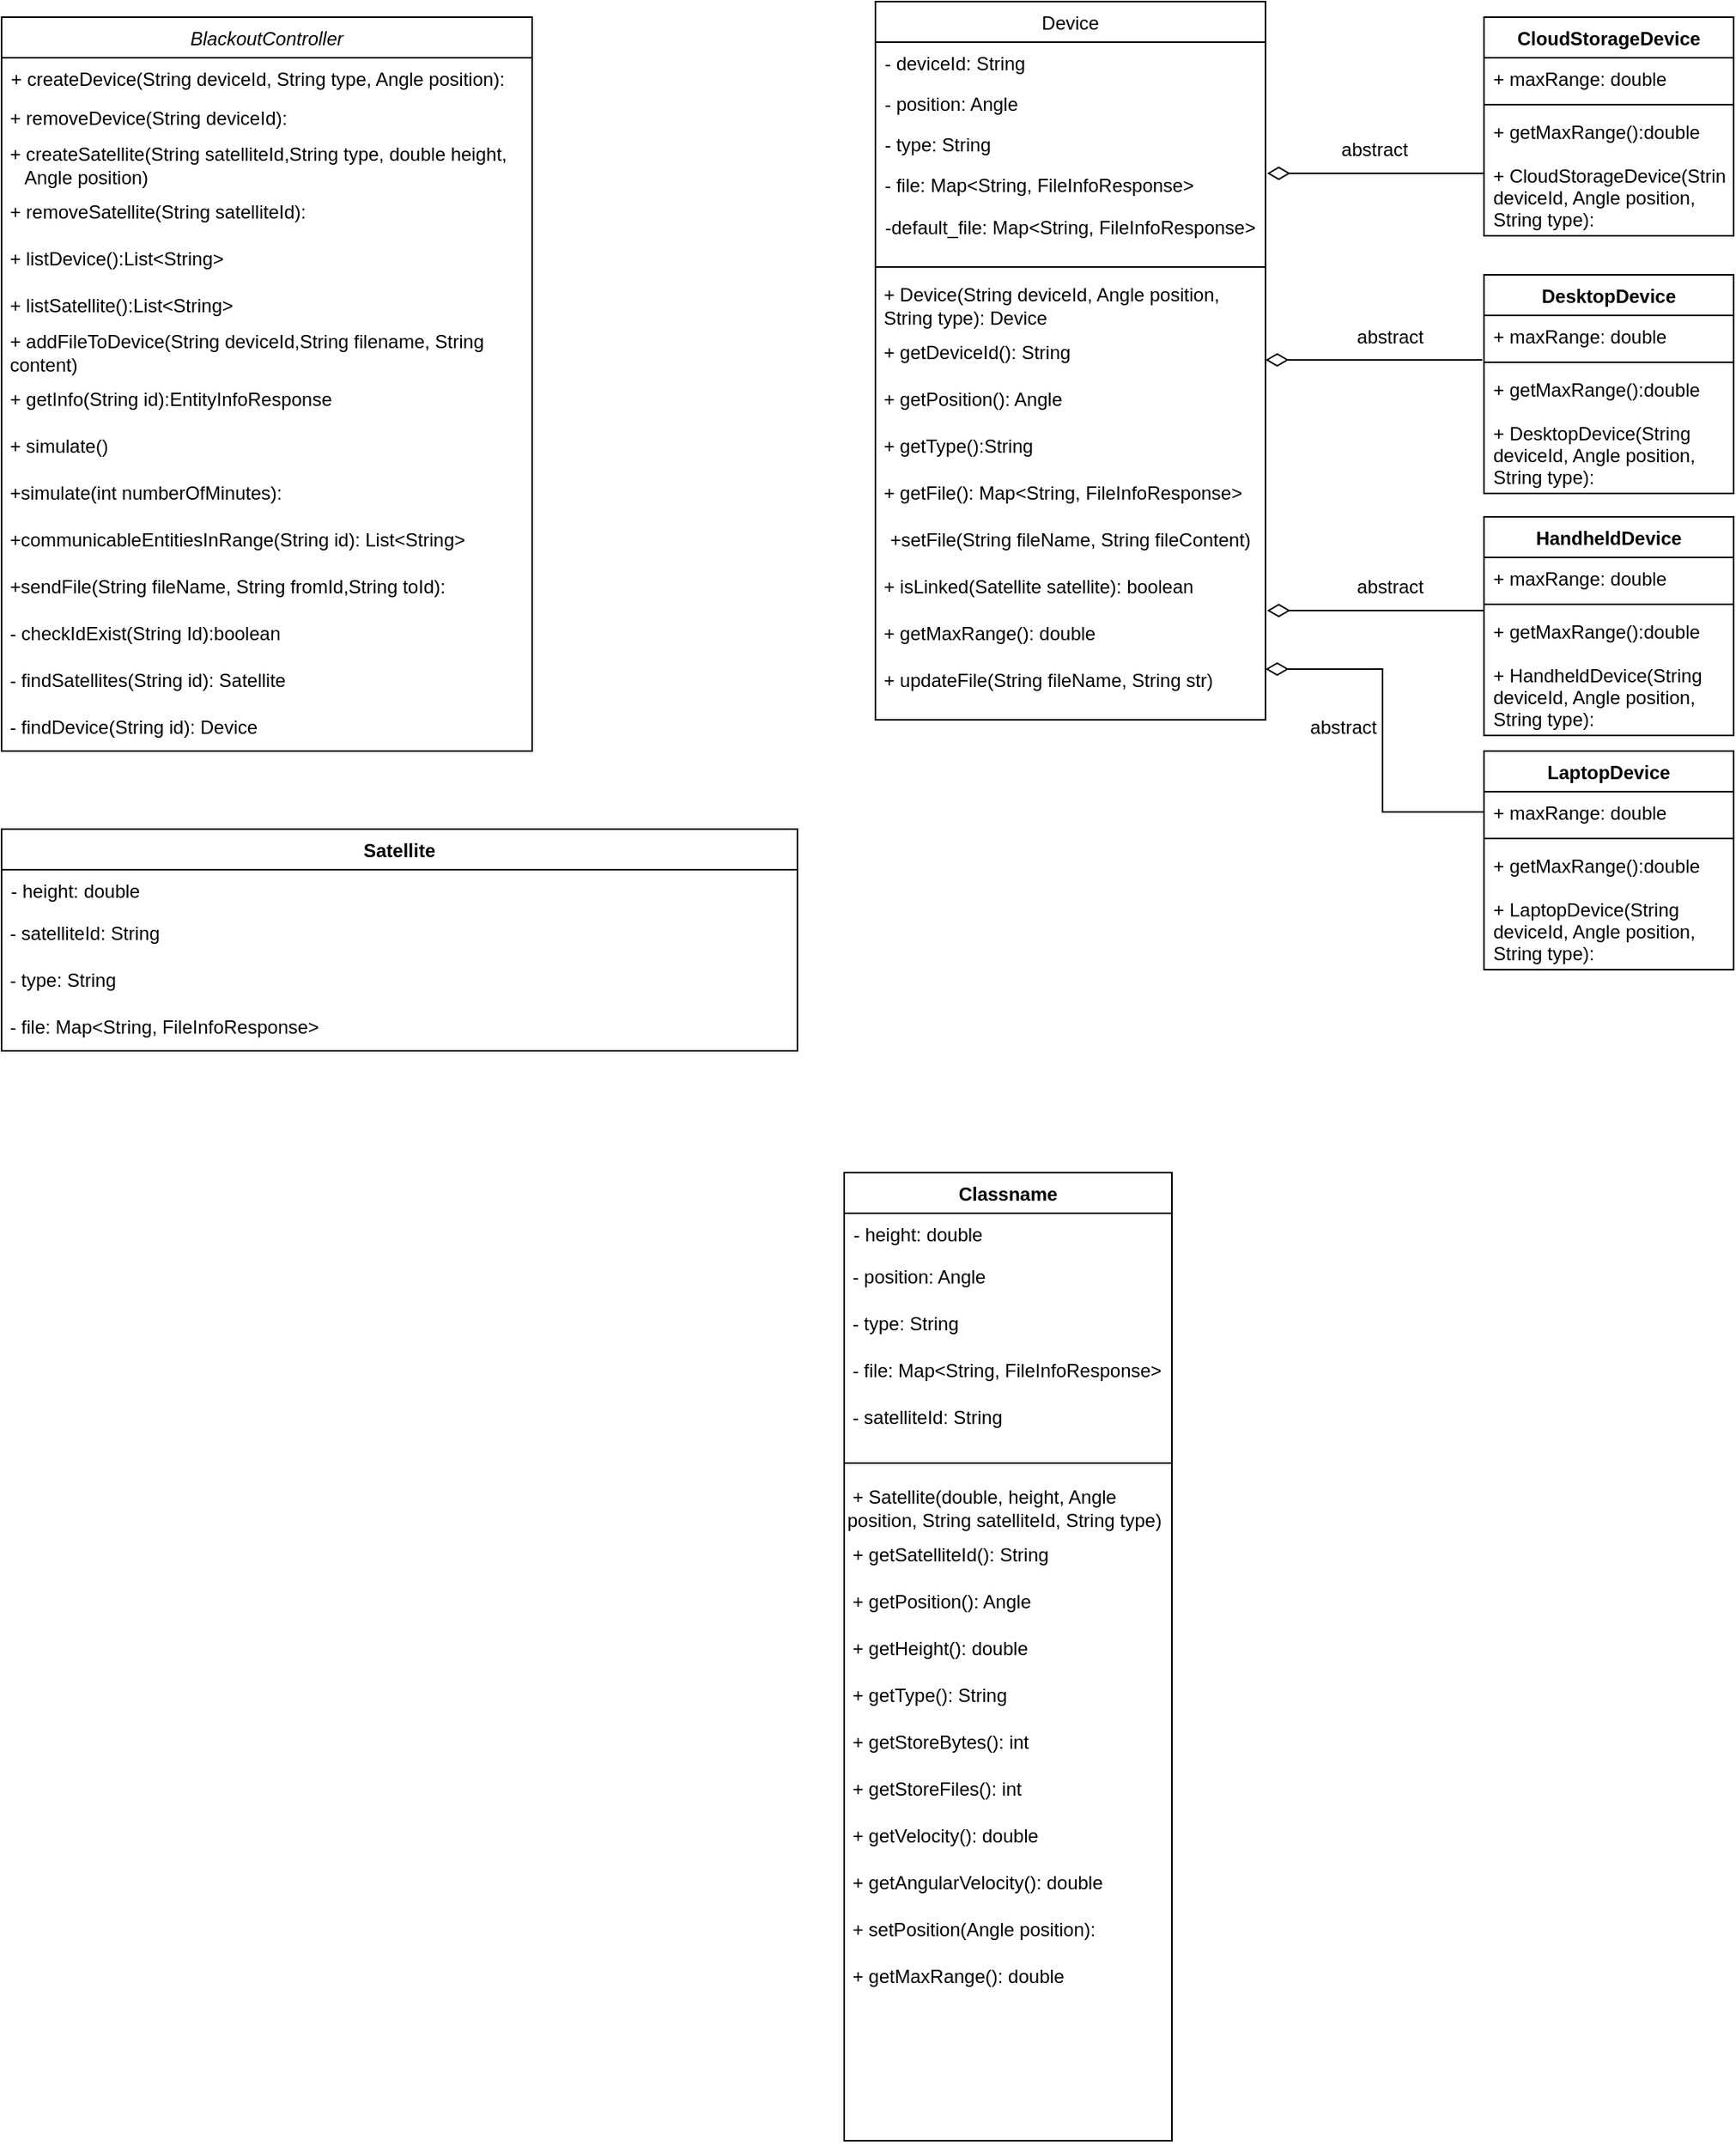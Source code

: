 <mxfile version="15.4.3" type="github">
  <diagram id="C5RBs43oDa-KdzZeNtuy" name="Page-1">
    <mxGraphModel dx="460" dy="792" grid="1" gridSize="10" guides="1" tooltips="1" connect="1" arrows="1" fold="1" page="1" pageScale="1" pageWidth="827" pageHeight="1169" math="0" shadow="0">
      <root>
        <mxCell id="WIyWlLk6GJQsqaUBKTNV-0" />
        <mxCell id="WIyWlLk6GJQsqaUBKTNV-1" parent="WIyWlLk6GJQsqaUBKTNV-0" />
        <mxCell id="zkfFHV4jXpPFQw0GAbJ--0" value="BlackoutController" style="swimlane;fontStyle=2;align=center;verticalAlign=top;childLayout=stackLayout;horizontal=1;startSize=26;horizontalStack=0;resizeParent=1;resizeLast=0;collapsible=1;marginBottom=0;rounded=0;shadow=0;strokeWidth=1;" parent="WIyWlLk6GJQsqaUBKTNV-1" vertex="1">
          <mxGeometry x="30" y="10" width="340" height="470" as="geometry">
            <mxRectangle x="230" y="140" width="160" height="26" as="alternateBounds" />
          </mxGeometry>
        </mxCell>
        <mxCell id="zkfFHV4jXpPFQw0GAbJ--2" value="+ createDevice(String deviceId, String type, Angle position):" style="text;align=left;verticalAlign=top;spacingLeft=4;spacingRight=4;overflow=hidden;rotatable=0;points=[[0,0.5],[1,0.5]];portConstraint=eastwest;rounded=0;shadow=0;html=0;" parent="zkfFHV4jXpPFQw0GAbJ--0" vertex="1">
          <mxGeometry y="26" width="340" height="24" as="geometry" />
        </mxCell>
        <mxCell id="e4m-j2ss9lmUibt1OsKQ-3" value="&amp;nbsp;+ removeDevice(String deviceId):" style="text;html=1;strokeColor=none;fillColor=none;align=left;verticalAlign=middle;whiteSpace=wrap;rounded=0;" vertex="1" parent="zkfFHV4jXpPFQw0GAbJ--0">
          <mxGeometry y="50" width="340" height="30" as="geometry" />
        </mxCell>
        <mxCell id="e4m-j2ss9lmUibt1OsKQ-4" value="&amp;nbsp;+ createSatellite(String satelliteId,String type, double height,&lt;br&gt;&amp;nbsp; &amp;nbsp; Angle position)" style="text;html=1;strokeColor=none;fillColor=none;align=left;verticalAlign=middle;whiteSpace=wrap;rounded=0;" vertex="1" parent="zkfFHV4jXpPFQw0GAbJ--0">
          <mxGeometry y="80" width="340" height="30" as="geometry" />
        </mxCell>
        <mxCell id="e4m-j2ss9lmUibt1OsKQ-5" value="&amp;nbsp;+ removeSatellite(String satelliteId):" style="text;html=1;strokeColor=none;fillColor=none;align=left;verticalAlign=middle;whiteSpace=wrap;rounded=0;" vertex="1" parent="zkfFHV4jXpPFQw0GAbJ--0">
          <mxGeometry y="110" width="340" height="30" as="geometry" />
        </mxCell>
        <mxCell id="e4m-j2ss9lmUibt1OsKQ-6" value="&amp;nbsp;+ listDevice():List&amp;lt;String&amp;gt;" style="text;html=1;strokeColor=none;fillColor=none;align=left;verticalAlign=middle;whiteSpace=wrap;rounded=0;" vertex="1" parent="zkfFHV4jXpPFQw0GAbJ--0">
          <mxGeometry y="140" width="340" height="30" as="geometry" />
        </mxCell>
        <mxCell id="e4m-j2ss9lmUibt1OsKQ-7" value="&amp;nbsp;+ listSatellite():List&amp;lt;String&amp;gt;" style="text;html=1;strokeColor=none;fillColor=none;align=left;verticalAlign=middle;whiteSpace=wrap;rounded=0;" vertex="1" parent="zkfFHV4jXpPFQw0GAbJ--0">
          <mxGeometry y="170" width="340" height="30" as="geometry" />
        </mxCell>
        <mxCell id="e4m-j2ss9lmUibt1OsKQ-8" value="&amp;nbsp;+ addFileToDevice(String deviceId,String filename, String&amp;nbsp; &amp;nbsp; &amp;nbsp; &amp;nbsp; &amp;nbsp;content)" style="text;html=1;strokeColor=none;fillColor=none;align=left;verticalAlign=middle;whiteSpace=wrap;rounded=0;" vertex="1" parent="zkfFHV4jXpPFQw0GAbJ--0">
          <mxGeometry y="200" width="340" height="30" as="geometry" />
        </mxCell>
        <mxCell id="e4m-j2ss9lmUibt1OsKQ-9" value="&amp;nbsp;+ getInfo(String id):EntityInfoResponse" style="text;html=1;strokeColor=none;fillColor=none;align=left;verticalAlign=middle;whiteSpace=wrap;rounded=0;" vertex="1" parent="zkfFHV4jXpPFQw0GAbJ--0">
          <mxGeometry y="230" width="340" height="30" as="geometry" />
        </mxCell>
        <mxCell id="e4m-j2ss9lmUibt1OsKQ-10" value="&amp;nbsp;+ simulate()" style="text;html=1;strokeColor=none;fillColor=none;align=left;verticalAlign=middle;whiteSpace=wrap;rounded=0;" vertex="1" parent="zkfFHV4jXpPFQw0GAbJ--0">
          <mxGeometry y="260" width="340" height="30" as="geometry" />
        </mxCell>
        <mxCell id="e4m-j2ss9lmUibt1OsKQ-11" value="&amp;nbsp;+simulate(int numberOfMinutes):" style="text;html=1;strokeColor=none;fillColor=none;align=left;verticalAlign=middle;whiteSpace=wrap;rounded=0;" vertex="1" parent="zkfFHV4jXpPFQw0GAbJ--0">
          <mxGeometry y="290" width="340" height="30" as="geometry" />
        </mxCell>
        <mxCell id="e4m-j2ss9lmUibt1OsKQ-12" value="&amp;nbsp;+communicableEntitiesInRange(String id): List&amp;lt;String&amp;gt;" style="text;html=1;strokeColor=none;fillColor=none;align=left;verticalAlign=middle;whiteSpace=wrap;rounded=0;" vertex="1" parent="zkfFHV4jXpPFQw0GAbJ--0">
          <mxGeometry y="320" width="340" height="30" as="geometry" />
        </mxCell>
        <mxCell id="e4m-j2ss9lmUibt1OsKQ-13" value="&amp;nbsp;+sendFile(String fileName, String fromId,String toId):" style="text;html=1;strokeColor=none;fillColor=none;align=left;verticalAlign=middle;whiteSpace=wrap;rounded=0;" vertex="1" parent="zkfFHV4jXpPFQw0GAbJ--0">
          <mxGeometry y="350" width="340" height="30" as="geometry" />
        </mxCell>
        <mxCell id="e4m-j2ss9lmUibt1OsKQ-14" value="&amp;nbsp;-&amp;nbsp;checkIdExist(String Id):boolean" style="text;html=1;strokeColor=none;fillColor=none;align=left;verticalAlign=middle;whiteSpace=wrap;rounded=0;" vertex="1" parent="zkfFHV4jXpPFQw0GAbJ--0">
          <mxGeometry y="380" width="340" height="30" as="geometry" />
        </mxCell>
        <mxCell id="e4m-j2ss9lmUibt1OsKQ-15" value="&amp;nbsp;- findSatellites(String id): Satellite" style="text;html=1;strokeColor=none;fillColor=none;align=left;verticalAlign=middle;whiteSpace=wrap;rounded=0;" vertex="1" parent="zkfFHV4jXpPFQw0GAbJ--0">
          <mxGeometry y="410" width="340" height="30" as="geometry" />
        </mxCell>
        <mxCell id="e4m-j2ss9lmUibt1OsKQ-16" value="&amp;nbsp;- findDevice(String id): Device" style="text;html=1;strokeColor=none;fillColor=none;align=left;verticalAlign=middle;whiteSpace=wrap;rounded=0;" vertex="1" parent="zkfFHV4jXpPFQw0GAbJ--0">
          <mxGeometry y="440" width="340" height="30" as="geometry" />
        </mxCell>
        <mxCell id="zkfFHV4jXpPFQw0GAbJ--17" value="Device" style="swimlane;fontStyle=0;align=center;verticalAlign=top;childLayout=stackLayout;horizontal=1;startSize=26;horizontalStack=0;resizeParent=1;resizeLast=0;collapsible=1;marginBottom=0;rounded=0;shadow=0;strokeWidth=1;" parent="WIyWlLk6GJQsqaUBKTNV-1" vertex="1">
          <mxGeometry x="590" width="250" height="460" as="geometry">
            <mxRectangle x="550" y="140" width="160" height="26" as="alternateBounds" />
          </mxGeometry>
        </mxCell>
        <mxCell id="zkfFHV4jXpPFQw0GAbJ--18" value="- deviceId: String" style="text;align=left;verticalAlign=top;spacingLeft=4;spacingRight=4;overflow=hidden;rotatable=0;points=[[0,0.5],[1,0.5]];portConstraint=eastwest;" parent="zkfFHV4jXpPFQw0GAbJ--17" vertex="1">
          <mxGeometry y="26" width="250" height="26" as="geometry" />
        </mxCell>
        <mxCell id="zkfFHV4jXpPFQw0GAbJ--19" value="- position: Angle" style="text;align=left;verticalAlign=top;spacingLeft=4;spacingRight=4;overflow=hidden;rotatable=0;points=[[0,0.5],[1,0.5]];portConstraint=eastwest;rounded=0;shadow=0;html=0;" parent="zkfFHV4jXpPFQw0GAbJ--17" vertex="1">
          <mxGeometry y="52" width="250" height="26" as="geometry" />
        </mxCell>
        <mxCell id="zkfFHV4jXpPFQw0GAbJ--21" value="- type: String" style="text;align=left;verticalAlign=top;spacingLeft=4;spacingRight=4;overflow=hidden;rotatable=0;points=[[0,0.5],[1,0.5]];portConstraint=eastwest;rounded=0;shadow=0;html=0;" parent="zkfFHV4jXpPFQw0GAbJ--17" vertex="1">
          <mxGeometry y="78" width="250" height="26" as="geometry" />
        </mxCell>
        <mxCell id="zkfFHV4jXpPFQw0GAbJ--22" value="- file: Map&lt;String, FileInfoResponse&gt;" style="text;align=left;verticalAlign=top;spacingLeft=4;spacingRight=4;overflow=hidden;rotatable=0;points=[[0,0.5],[1,0.5]];portConstraint=eastwest;rounded=0;shadow=0;html=0;" parent="zkfFHV4jXpPFQw0GAbJ--17" vertex="1">
          <mxGeometry y="104" width="250" height="26" as="geometry" />
        </mxCell>
        <mxCell id="e4m-j2ss9lmUibt1OsKQ-17" value="-default_file: Map&amp;lt;String, FileInfoResponse&amp;gt;" style="text;html=1;strokeColor=none;fillColor=none;align=center;verticalAlign=middle;whiteSpace=wrap;rounded=0;" vertex="1" parent="zkfFHV4jXpPFQw0GAbJ--17">
          <mxGeometry y="130" width="250" height="30" as="geometry" />
        </mxCell>
        <mxCell id="zkfFHV4jXpPFQw0GAbJ--23" value="" style="line;html=1;strokeWidth=1;align=left;verticalAlign=middle;spacingTop=-1;spacingLeft=3;spacingRight=3;rotatable=0;labelPosition=right;points=[];portConstraint=eastwest;" parent="zkfFHV4jXpPFQw0GAbJ--17" vertex="1">
          <mxGeometry y="160" width="250" height="20" as="geometry" />
        </mxCell>
        <mxCell id="e4m-j2ss9lmUibt1OsKQ-18" value="&amp;nbsp;+ Device(String deviceId, Angle position,&amp;nbsp; &amp;nbsp;String type): Device" style="text;html=1;strokeColor=none;fillColor=none;align=left;verticalAlign=middle;whiteSpace=wrap;rounded=0;" vertex="1" parent="zkfFHV4jXpPFQw0GAbJ--17">
          <mxGeometry y="180" width="250" height="30" as="geometry" />
        </mxCell>
        <mxCell id="e4m-j2ss9lmUibt1OsKQ-19" value="&amp;nbsp;+ getDeviceId(): String" style="text;html=1;strokeColor=none;fillColor=none;align=left;verticalAlign=middle;whiteSpace=wrap;rounded=0;" vertex="1" parent="zkfFHV4jXpPFQw0GAbJ--17">
          <mxGeometry y="210" width="250" height="30" as="geometry" />
        </mxCell>
        <mxCell id="e4m-j2ss9lmUibt1OsKQ-20" value="&amp;nbsp;+ getPosition(): Angle" style="text;html=1;strokeColor=none;fillColor=none;align=left;verticalAlign=middle;whiteSpace=wrap;rounded=0;" vertex="1" parent="zkfFHV4jXpPFQw0GAbJ--17">
          <mxGeometry y="240" width="250" height="30" as="geometry" />
        </mxCell>
        <mxCell id="e4m-j2ss9lmUibt1OsKQ-21" value="&amp;nbsp;+ getType():String" style="text;html=1;strokeColor=none;fillColor=none;align=left;verticalAlign=middle;whiteSpace=wrap;rounded=0;" vertex="1" parent="zkfFHV4jXpPFQw0GAbJ--17">
          <mxGeometry y="270" width="250" height="30" as="geometry" />
        </mxCell>
        <mxCell id="e4m-j2ss9lmUibt1OsKQ-22" value="&amp;nbsp;+ getFile(): Map&amp;lt;String, FileInfoResponse&amp;gt;" style="text;html=1;strokeColor=none;fillColor=none;align=left;verticalAlign=middle;whiteSpace=wrap;rounded=0;" vertex="1" parent="zkfFHV4jXpPFQw0GAbJ--17">
          <mxGeometry y="300" width="250" height="30" as="geometry" />
        </mxCell>
        <mxCell id="e4m-j2ss9lmUibt1OsKQ-23" value="+setFile(String fileName, String fileContent)" style="text;html=1;strokeColor=none;fillColor=none;align=center;verticalAlign=middle;whiteSpace=wrap;rounded=0;" vertex="1" parent="zkfFHV4jXpPFQw0GAbJ--17">
          <mxGeometry y="330" width="250" height="30" as="geometry" />
        </mxCell>
        <mxCell id="e4m-j2ss9lmUibt1OsKQ-24" value="&amp;nbsp;+ isLinked(Satellite satellite): boolean" style="text;html=1;strokeColor=none;fillColor=none;align=left;verticalAlign=middle;whiteSpace=wrap;rounded=0;" vertex="1" parent="zkfFHV4jXpPFQw0GAbJ--17">
          <mxGeometry y="360" width="250" height="30" as="geometry" />
        </mxCell>
        <mxCell id="e4m-j2ss9lmUibt1OsKQ-25" value="&amp;nbsp;+ getMaxRange(): double" style="text;html=1;strokeColor=none;fillColor=none;align=left;verticalAlign=middle;whiteSpace=wrap;rounded=0;" vertex="1" parent="zkfFHV4jXpPFQw0GAbJ--17">
          <mxGeometry y="390" width="250" height="30" as="geometry" />
        </mxCell>
        <mxCell id="e4m-j2ss9lmUibt1OsKQ-26" value="&amp;nbsp;+ updateFile(String fileName, String str)" style="text;html=1;strokeColor=none;fillColor=none;align=left;verticalAlign=middle;whiteSpace=wrap;rounded=0;" vertex="1" parent="zkfFHV4jXpPFQw0GAbJ--17">
          <mxGeometry y="420" width="250" height="30" as="geometry" />
        </mxCell>
        <mxCell id="e4m-j2ss9lmUibt1OsKQ-27" value="CloudStorageDevice" style="swimlane;fontStyle=1;align=center;verticalAlign=top;childLayout=stackLayout;horizontal=1;startSize=26;horizontalStack=0;resizeParent=1;resizeParentMax=0;resizeLast=0;collapsible=1;marginBottom=0;" vertex="1" parent="WIyWlLk6GJQsqaUBKTNV-1">
          <mxGeometry x="980" y="10" width="160" height="140" as="geometry" />
        </mxCell>
        <mxCell id="e4m-j2ss9lmUibt1OsKQ-28" value="+ maxRange: double" style="text;strokeColor=none;fillColor=none;align=left;verticalAlign=top;spacingLeft=4;spacingRight=4;overflow=hidden;rotatable=0;points=[[0,0.5],[1,0.5]];portConstraint=eastwest;" vertex="1" parent="e4m-j2ss9lmUibt1OsKQ-27">
          <mxGeometry y="26" width="160" height="26" as="geometry" />
        </mxCell>
        <mxCell id="e4m-j2ss9lmUibt1OsKQ-29" value="" style="line;strokeWidth=1;fillColor=none;align=left;verticalAlign=middle;spacingTop=-1;spacingLeft=3;spacingRight=3;rotatable=0;labelPosition=right;points=[];portConstraint=eastwest;" vertex="1" parent="e4m-j2ss9lmUibt1OsKQ-27">
          <mxGeometry y="52" width="160" height="8" as="geometry" />
        </mxCell>
        <mxCell id="e4m-j2ss9lmUibt1OsKQ-30" value="+ getMaxRange():double&#xa;&#xa;+ CloudStorageDevice(String &#xa;deviceId, Angle position, &#xa;String type): " style="text;strokeColor=none;fillColor=none;align=left;verticalAlign=top;spacingLeft=4;spacingRight=4;overflow=hidden;rotatable=0;points=[[0,0.5],[1,0.5]];portConstraint=eastwest;" vertex="1" parent="e4m-j2ss9lmUibt1OsKQ-27">
          <mxGeometry y="60" width="160" height="80" as="geometry" />
        </mxCell>
        <mxCell id="e4m-j2ss9lmUibt1OsKQ-31" value="DesktopDevice" style="swimlane;fontStyle=1;align=center;verticalAlign=top;childLayout=stackLayout;horizontal=1;startSize=26;horizontalStack=0;resizeParent=1;resizeParentMax=0;resizeLast=0;collapsible=1;marginBottom=0;" vertex="1" parent="WIyWlLk6GJQsqaUBKTNV-1">
          <mxGeometry x="980" y="175" width="160" height="140" as="geometry" />
        </mxCell>
        <mxCell id="e4m-j2ss9lmUibt1OsKQ-32" value="+ maxRange: double" style="text;strokeColor=none;fillColor=none;align=left;verticalAlign=top;spacingLeft=4;spacingRight=4;overflow=hidden;rotatable=0;points=[[0,0.5],[1,0.5]];portConstraint=eastwest;" vertex="1" parent="e4m-j2ss9lmUibt1OsKQ-31">
          <mxGeometry y="26" width="160" height="26" as="geometry" />
        </mxCell>
        <mxCell id="e4m-j2ss9lmUibt1OsKQ-33" value="" style="line;strokeWidth=1;fillColor=none;align=left;verticalAlign=middle;spacingTop=-1;spacingLeft=3;spacingRight=3;rotatable=0;labelPosition=right;points=[];portConstraint=eastwest;" vertex="1" parent="e4m-j2ss9lmUibt1OsKQ-31">
          <mxGeometry y="52" width="160" height="8" as="geometry" />
        </mxCell>
        <mxCell id="e4m-j2ss9lmUibt1OsKQ-34" value="+ getMaxRange():double&#xa;&#xa;+ DesktopDevice(String &#xa;deviceId, Angle position, &#xa;String type): " style="text;strokeColor=none;fillColor=none;align=left;verticalAlign=top;spacingLeft=4;spacingRight=4;overflow=hidden;rotatable=0;points=[[0,0.5],[1,0.5]];portConstraint=eastwest;" vertex="1" parent="e4m-j2ss9lmUibt1OsKQ-31">
          <mxGeometry y="60" width="160" height="80" as="geometry" />
        </mxCell>
        <mxCell id="e4m-j2ss9lmUibt1OsKQ-35" value="HandheldDevice" style="swimlane;fontStyle=1;align=center;verticalAlign=top;childLayout=stackLayout;horizontal=1;startSize=26;horizontalStack=0;resizeParent=1;resizeParentMax=0;resizeLast=0;collapsible=1;marginBottom=0;" vertex="1" parent="WIyWlLk6GJQsqaUBKTNV-1">
          <mxGeometry x="980" y="330" width="160" height="140" as="geometry" />
        </mxCell>
        <mxCell id="e4m-j2ss9lmUibt1OsKQ-36" value="+ maxRange: double" style="text;strokeColor=none;fillColor=none;align=left;verticalAlign=top;spacingLeft=4;spacingRight=4;overflow=hidden;rotatable=0;points=[[0,0.5],[1,0.5]];portConstraint=eastwest;" vertex="1" parent="e4m-j2ss9lmUibt1OsKQ-35">
          <mxGeometry y="26" width="160" height="26" as="geometry" />
        </mxCell>
        <mxCell id="e4m-j2ss9lmUibt1OsKQ-37" value="" style="line;strokeWidth=1;fillColor=none;align=left;verticalAlign=middle;spacingTop=-1;spacingLeft=3;spacingRight=3;rotatable=0;labelPosition=right;points=[];portConstraint=eastwest;" vertex="1" parent="e4m-j2ss9lmUibt1OsKQ-35">
          <mxGeometry y="52" width="160" height="8" as="geometry" />
        </mxCell>
        <mxCell id="e4m-j2ss9lmUibt1OsKQ-38" value="+ getMaxRange():double&#xa;&#xa;+ HandheldDevice(String &#xa;deviceId, Angle position, &#xa;String type): " style="text;strokeColor=none;fillColor=none;align=left;verticalAlign=top;spacingLeft=4;spacingRight=4;overflow=hidden;rotatable=0;points=[[0,0.5],[1,0.5]];portConstraint=eastwest;" vertex="1" parent="e4m-j2ss9lmUibt1OsKQ-35">
          <mxGeometry y="60" width="160" height="80" as="geometry" />
        </mxCell>
        <mxCell id="e4m-j2ss9lmUibt1OsKQ-39" value="LaptopDevice" style="swimlane;fontStyle=1;align=center;verticalAlign=top;childLayout=stackLayout;horizontal=1;startSize=26;horizontalStack=0;resizeParent=1;resizeParentMax=0;resizeLast=0;collapsible=1;marginBottom=0;" vertex="1" parent="WIyWlLk6GJQsqaUBKTNV-1">
          <mxGeometry x="980" y="480" width="160" height="140" as="geometry" />
        </mxCell>
        <mxCell id="e4m-j2ss9lmUibt1OsKQ-40" value="+ maxRange: double" style="text;strokeColor=none;fillColor=none;align=left;verticalAlign=top;spacingLeft=4;spacingRight=4;overflow=hidden;rotatable=0;points=[[0,0.5],[1,0.5]];portConstraint=eastwest;" vertex="1" parent="e4m-j2ss9lmUibt1OsKQ-39">
          <mxGeometry y="26" width="160" height="26" as="geometry" />
        </mxCell>
        <mxCell id="e4m-j2ss9lmUibt1OsKQ-41" value="" style="line;strokeWidth=1;fillColor=none;align=left;verticalAlign=middle;spacingTop=-1;spacingLeft=3;spacingRight=3;rotatable=0;labelPosition=right;points=[];portConstraint=eastwest;" vertex="1" parent="e4m-j2ss9lmUibt1OsKQ-39">
          <mxGeometry y="52" width="160" height="8" as="geometry" />
        </mxCell>
        <mxCell id="e4m-j2ss9lmUibt1OsKQ-42" value="+ getMaxRange():double&#xa;&#xa;+ LaptopDevice(String &#xa;deviceId, Angle position, &#xa;String type): " style="text;strokeColor=none;fillColor=none;align=left;verticalAlign=top;spacingLeft=4;spacingRight=4;overflow=hidden;rotatable=0;points=[[0,0.5],[1,0.5]];portConstraint=eastwest;" vertex="1" parent="e4m-j2ss9lmUibt1OsKQ-39">
          <mxGeometry y="60" width="160" height="80" as="geometry" />
        </mxCell>
        <mxCell id="e4m-j2ss9lmUibt1OsKQ-43" style="edgeStyle=orthogonalEdgeStyle;rounded=0;orthogonalLoop=1;jettySize=auto;html=1;exitX=0;exitY=0.5;exitDx=0;exitDy=0;entryX=1.004;entryY=0.231;entryDx=0;entryDy=0;entryPerimeter=0;endArrow=diamondThin;endFill=0;strokeWidth=1;endSize=12;" edge="1" parent="WIyWlLk6GJQsqaUBKTNV-1" source="e4m-j2ss9lmUibt1OsKQ-30" target="zkfFHV4jXpPFQw0GAbJ--22">
          <mxGeometry relative="1" as="geometry" />
        </mxCell>
        <mxCell id="e4m-j2ss9lmUibt1OsKQ-44" style="edgeStyle=orthogonalEdgeStyle;rounded=0;orthogonalLoop=1;jettySize=auto;html=1;exitX=0;exitY=0.5;exitDx=0;exitDy=0;entryX=1.004;entryY=0.231;entryDx=0;entryDy=0;entryPerimeter=0;endArrow=diamondThin;endFill=0;strokeWidth=1;endSize=12;" edge="1" parent="WIyWlLk6GJQsqaUBKTNV-1">
          <mxGeometry relative="1" as="geometry">
            <mxPoint x="979" y="229.5" as="sourcePoint" />
            <mxPoint x="840" y="229.506" as="targetPoint" />
          </mxGeometry>
        </mxCell>
        <mxCell id="e4m-j2ss9lmUibt1OsKQ-45" style="edgeStyle=orthogonalEdgeStyle;rounded=0;orthogonalLoop=1;jettySize=auto;html=1;exitX=0;exitY=0.5;exitDx=0;exitDy=0;entryX=1.004;entryY=0.231;entryDx=0;entryDy=0;entryPerimeter=0;endArrow=diamondThin;endFill=0;strokeWidth=1;endSize=12;" edge="1" parent="WIyWlLk6GJQsqaUBKTNV-1">
          <mxGeometry relative="1" as="geometry">
            <mxPoint x="980" y="390" as="sourcePoint" />
            <mxPoint x="841" y="390.006" as="targetPoint" />
          </mxGeometry>
        </mxCell>
        <mxCell id="e4m-j2ss9lmUibt1OsKQ-46" style="edgeStyle=orthogonalEdgeStyle;rounded=0;orthogonalLoop=1;jettySize=auto;html=1;exitX=0;exitY=0.5;exitDx=0;exitDy=0;entryX=1;entryY=0.25;entryDx=0;entryDy=0;endArrow=diamondThin;endFill=0;endSize=12;strokeWidth=1;" edge="1" parent="WIyWlLk6GJQsqaUBKTNV-1" source="e4m-j2ss9lmUibt1OsKQ-40" target="e4m-j2ss9lmUibt1OsKQ-26">
          <mxGeometry relative="1" as="geometry" />
        </mxCell>
        <mxCell id="e4m-j2ss9lmUibt1OsKQ-47" value="abstract" style="text;html=1;strokeColor=none;fillColor=none;align=center;verticalAlign=middle;whiteSpace=wrap;rounded=0;" vertex="1" parent="WIyWlLk6GJQsqaUBKTNV-1">
          <mxGeometry x="880" y="80" width="60" height="30" as="geometry" />
        </mxCell>
        <mxCell id="e4m-j2ss9lmUibt1OsKQ-48" value="abstract" style="text;html=1;strokeColor=none;fillColor=none;align=center;verticalAlign=middle;whiteSpace=wrap;rounded=0;" vertex="1" parent="WIyWlLk6GJQsqaUBKTNV-1">
          <mxGeometry x="890" y="200" width="60" height="30" as="geometry" />
        </mxCell>
        <mxCell id="e4m-j2ss9lmUibt1OsKQ-49" value="abstract" style="text;html=1;strokeColor=none;fillColor=none;align=center;verticalAlign=middle;whiteSpace=wrap;rounded=0;" vertex="1" parent="WIyWlLk6GJQsqaUBKTNV-1">
          <mxGeometry x="890" y="360" width="60" height="30" as="geometry" />
        </mxCell>
        <mxCell id="e4m-j2ss9lmUibt1OsKQ-50" value="abstract" style="text;html=1;strokeColor=none;fillColor=none;align=center;verticalAlign=middle;whiteSpace=wrap;rounded=0;" vertex="1" parent="WIyWlLk6GJQsqaUBKTNV-1">
          <mxGeometry x="860" y="450" width="60" height="30" as="geometry" />
        </mxCell>
        <mxCell id="e4m-j2ss9lmUibt1OsKQ-51" value="Satellite" style="swimlane;fontStyle=1;align=center;verticalAlign=top;childLayout=stackLayout;horizontal=1;startSize=26;horizontalStack=0;resizeParent=1;resizeParentMax=0;resizeLast=0;collapsible=1;marginBottom=0;" vertex="1" parent="WIyWlLk6GJQsqaUBKTNV-1">
          <mxGeometry x="30" y="530" width="510" height="142" as="geometry" />
        </mxCell>
        <mxCell id="e4m-j2ss9lmUibt1OsKQ-52" value="- height: double" style="text;strokeColor=none;fillColor=none;align=left;verticalAlign=top;spacingLeft=4;spacingRight=4;overflow=hidden;rotatable=0;points=[[0,0.5],[1,0.5]];portConstraint=eastwest;" vertex="1" parent="e4m-j2ss9lmUibt1OsKQ-51">
          <mxGeometry y="26" width="510" height="26" as="geometry" />
        </mxCell>
        <mxCell id="e4m-j2ss9lmUibt1OsKQ-56" value="&amp;nbsp;- satelliteId: String" style="text;html=1;strokeColor=none;fillColor=none;align=left;verticalAlign=middle;whiteSpace=wrap;rounded=0;" vertex="1" parent="e4m-j2ss9lmUibt1OsKQ-51">
          <mxGeometry y="52" width="510" height="30" as="geometry" />
        </mxCell>
        <mxCell id="e4m-j2ss9lmUibt1OsKQ-57" value="&amp;nbsp;- type: String" style="text;html=1;strokeColor=none;fillColor=none;align=left;verticalAlign=middle;whiteSpace=wrap;rounded=0;" vertex="1" parent="e4m-j2ss9lmUibt1OsKQ-51">
          <mxGeometry y="82" width="510" height="30" as="geometry" />
        </mxCell>
        <mxCell id="e4m-j2ss9lmUibt1OsKQ-58" value="&amp;nbsp;- file: Map&amp;lt;String, FileInfoResponse&amp;gt;" style="text;html=1;strokeColor=none;fillColor=none;align=left;verticalAlign=middle;whiteSpace=wrap;rounded=0;" vertex="1" parent="e4m-j2ss9lmUibt1OsKQ-51">
          <mxGeometry y="112" width="510" height="30" as="geometry" />
        </mxCell>
        <mxCell id="e4m-j2ss9lmUibt1OsKQ-67" value="Classname" style="swimlane;fontStyle=1;align=center;verticalAlign=top;childLayout=stackLayout;horizontal=1;startSize=26;horizontalStack=0;resizeParent=1;resizeParentMax=0;resizeLast=0;collapsible=1;marginBottom=0;" vertex="1" parent="WIyWlLk6GJQsqaUBKTNV-1">
          <mxGeometry x="570" y="750" width="210" height="620" as="geometry" />
        </mxCell>
        <mxCell id="e4m-j2ss9lmUibt1OsKQ-71" value="- height: double" style="text;strokeColor=none;fillColor=none;align=left;verticalAlign=top;spacingLeft=4;spacingRight=4;overflow=hidden;rotatable=0;points=[[0,0.5],[1,0.5]];portConstraint=eastwest;" vertex="1" parent="e4m-j2ss9lmUibt1OsKQ-67">
          <mxGeometry y="26" width="210" height="26" as="geometry" />
        </mxCell>
        <mxCell id="e4m-j2ss9lmUibt1OsKQ-55" value="&amp;nbsp;- position: Angle" style="text;html=1;strokeColor=none;fillColor=none;align=left;verticalAlign=middle;whiteSpace=wrap;rounded=0;" vertex="1" parent="e4m-j2ss9lmUibt1OsKQ-67">
          <mxGeometry y="52" width="210" height="30" as="geometry" />
        </mxCell>
        <mxCell id="e4m-j2ss9lmUibt1OsKQ-72" value="&amp;nbsp;- type: String" style="text;html=1;strokeColor=none;fillColor=none;align=left;verticalAlign=middle;whiteSpace=wrap;rounded=0;" vertex="1" parent="e4m-j2ss9lmUibt1OsKQ-67">
          <mxGeometry y="82" width="210" height="30" as="geometry" />
        </mxCell>
        <mxCell id="e4m-j2ss9lmUibt1OsKQ-73" value="&amp;nbsp;- file: Map&amp;lt;String, FileInfoResponse&amp;gt;" style="text;html=1;strokeColor=none;fillColor=none;align=left;verticalAlign=middle;whiteSpace=wrap;rounded=0;" vertex="1" parent="e4m-j2ss9lmUibt1OsKQ-67">
          <mxGeometry y="112" width="210" height="30" as="geometry" />
        </mxCell>
        <mxCell id="e4m-j2ss9lmUibt1OsKQ-74" value="&amp;nbsp;- satelliteId: String" style="text;html=1;strokeColor=none;fillColor=none;align=left;verticalAlign=middle;whiteSpace=wrap;rounded=0;" vertex="1" parent="e4m-j2ss9lmUibt1OsKQ-67">
          <mxGeometry y="142" width="210" height="30" as="geometry" />
        </mxCell>
        <mxCell id="e4m-j2ss9lmUibt1OsKQ-69" value="" style="line;strokeWidth=1;fillColor=none;align=left;verticalAlign=middle;spacingTop=-1;spacingLeft=3;spacingRight=3;rotatable=0;labelPosition=right;points=[];portConstraint=eastwest;" vertex="1" parent="e4m-j2ss9lmUibt1OsKQ-67">
          <mxGeometry y="172" width="210" height="28" as="geometry" />
        </mxCell>
        <mxCell id="e4m-j2ss9lmUibt1OsKQ-75" value="&amp;nbsp;+ Satellite(double, height, Angle position, String satelliteId, String type)" style="text;html=1;strokeColor=none;fillColor=none;align=left;verticalAlign=middle;whiteSpace=wrap;rounded=0;" vertex="1" parent="e4m-j2ss9lmUibt1OsKQ-67">
          <mxGeometry y="200" width="210" height="30" as="geometry" />
        </mxCell>
        <mxCell id="e4m-j2ss9lmUibt1OsKQ-76" value="&amp;nbsp;+ getSatelliteId(): String" style="text;html=1;strokeColor=none;fillColor=none;align=left;verticalAlign=middle;whiteSpace=wrap;rounded=0;" vertex="1" parent="e4m-j2ss9lmUibt1OsKQ-67">
          <mxGeometry y="230" width="210" height="30" as="geometry" />
        </mxCell>
        <mxCell id="e4m-j2ss9lmUibt1OsKQ-77" value="&amp;nbsp;+ getPosition(): Angle" style="text;html=1;strokeColor=none;fillColor=none;align=left;verticalAlign=middle;whiteSpace=wrap;rounded=0;" vertex="1" parent="e4m-j2ss9lmUibt1OsKQ-67">
          <mxGeometry y="260" width="210" height="30" as="geometry" />
        </mxCell>
        <mxCell id="e4m-j2ss9lmUibt1OsKQ-78" value="&amp;nbsp;+ getHeight(): double" style="text;html=1;strokeColor=none;fillColor=none;align=left;verticalAlign=middle;whiteSpace=wrap;rounded=0;" vertex="1" parent="e4m-j2ss9lmUibt1OsKQ-67">
          <mxGeometry y="290" width="210" height="30" as="geometry" />
        </mxCell>
        <mxCell id="e4m-j2ss9lmUibt1OsKQ-79" value="&amp;nbsp;+ getType(): String" style="text;html=1;strokeColor=none;fillColor=none;align=left;verticalAlign=middle;whiteSpace=wrap;rounded=0;" vertex="1" parent="e4m-j2ss9lmUibt1OsKQ-67">
          <mxGeometry y="320" width="210" height="30" as="geometry" />
        </mxCell>
        <mxCell id="e4m-j2ss9lmUibt1OsKQ-80" value="&amp;nbsp;+ getStoreBytes(): int" style="text;html=1;strokeColor=none;fillColor=none;align=left;verticalAlign=middle;whiteSpace=wrap;rounded=0;" vertex="1" parent="e4m-j2ss9lmUibt1OsKQ-67">
          <mxGeometry y="350" width="210" height="30" as="geometry" />
        </mxCell>
        <mxCell id="e4m-j2ss9lmUibt1OsKQ-81" value="&amp;nbsp;+ getStoreFiles(): int" style="text;html=1;strokeColor=none;fillColor=none;align=left;verticalAlign=middle;whiteSpace=wrap;rounded=0;" vertex="1" parent="e4m-j2ss9lmUibt1OsKQ-67">
          <mxGeometry y="380" width="210" height="30" as="geometry" />
        </mxCell>
        <mxCell id="e4m-j2ss9lmUibt1OsKQ-82" value="&amp;nbsp;+ getVelocity(): double" style="text;html=1;strokeColor=none;fillColor=none;align=left;verticalAlign=middle;whiteSpace=wrap;rounded=0;" vertex="1" parent="e4m-j2ss9lmUibt1OsKQ-67">
          <mxGeometry y="410" width="210" height="30" as="geometry" />
        </mxCell>
        <mxCell id="e4m-j2ss9lmUibt1OsKQ-83" value="&amp;nbsp;+ getAngularVelocity(): double" style="text;html=1;strokeColor=none;fillColor=none;align=left;verticalAlign=middle;whiteSpace=wrap;rounded=0;" vertex="1" parent="e4m-j2ss9lmUibt1OsKQ-67">
          <mxGeometry y="440" width="210" height="30" as="geometry" />
        </mxCell>
        <mxCell id="e4m-j2ss9lmUibt1OsKQ-84" value="&amp;nbsp;+ setPosition(Angle position):" style="text;html=1;strokeColor=none;fillColor=none;align=left;verticalAlign=middle;whiteSpace=wrap;rounded=0;" vertex="1" parent="e4m-j2ss9lmUibt1OsKQ-67">
          <mxGeometry y="470" width="210" height="30" as="geometry" />
        </mxCell>
        <mxCell id="e4m-j2ss9lmUibt1OsKQ-85" value="&amp;nbsp;+ getMaxRange(): double" style="text;html=1;strokeColor=none;fillColor=none;align=left;verticalAlign=middle;whiteSpace=wrap;rounded=0;" vertex="1" parent="e4m-j2ss9lmUibt1OsKQ-67">
          <mxGeometry y="500" width="210" height="30" as="geometry" />
        </mxCell>
        <mxCell id="e4m-j2ss9lmUibt1OsKQ-68" value="&#xa;&#xa;&#xa;" style="text;strokeColor=none;fillColor=none;align=left;verticalAlign=top;spacingLeft=4;spacingRight=4;overflow=hidden;rotatable=0;points=[[0,0.5],[1,0.5]];portConstraint=eastwest;" vertex="1" parent="e4m-j2ss9lmUibt1OsKQ-67">
          <mxGeometry y="530" width="210" height="90" as="geometry" />
        </mxCell>
      </root>
    </mxGraphModel>
  </diagram>
</mxfile>
